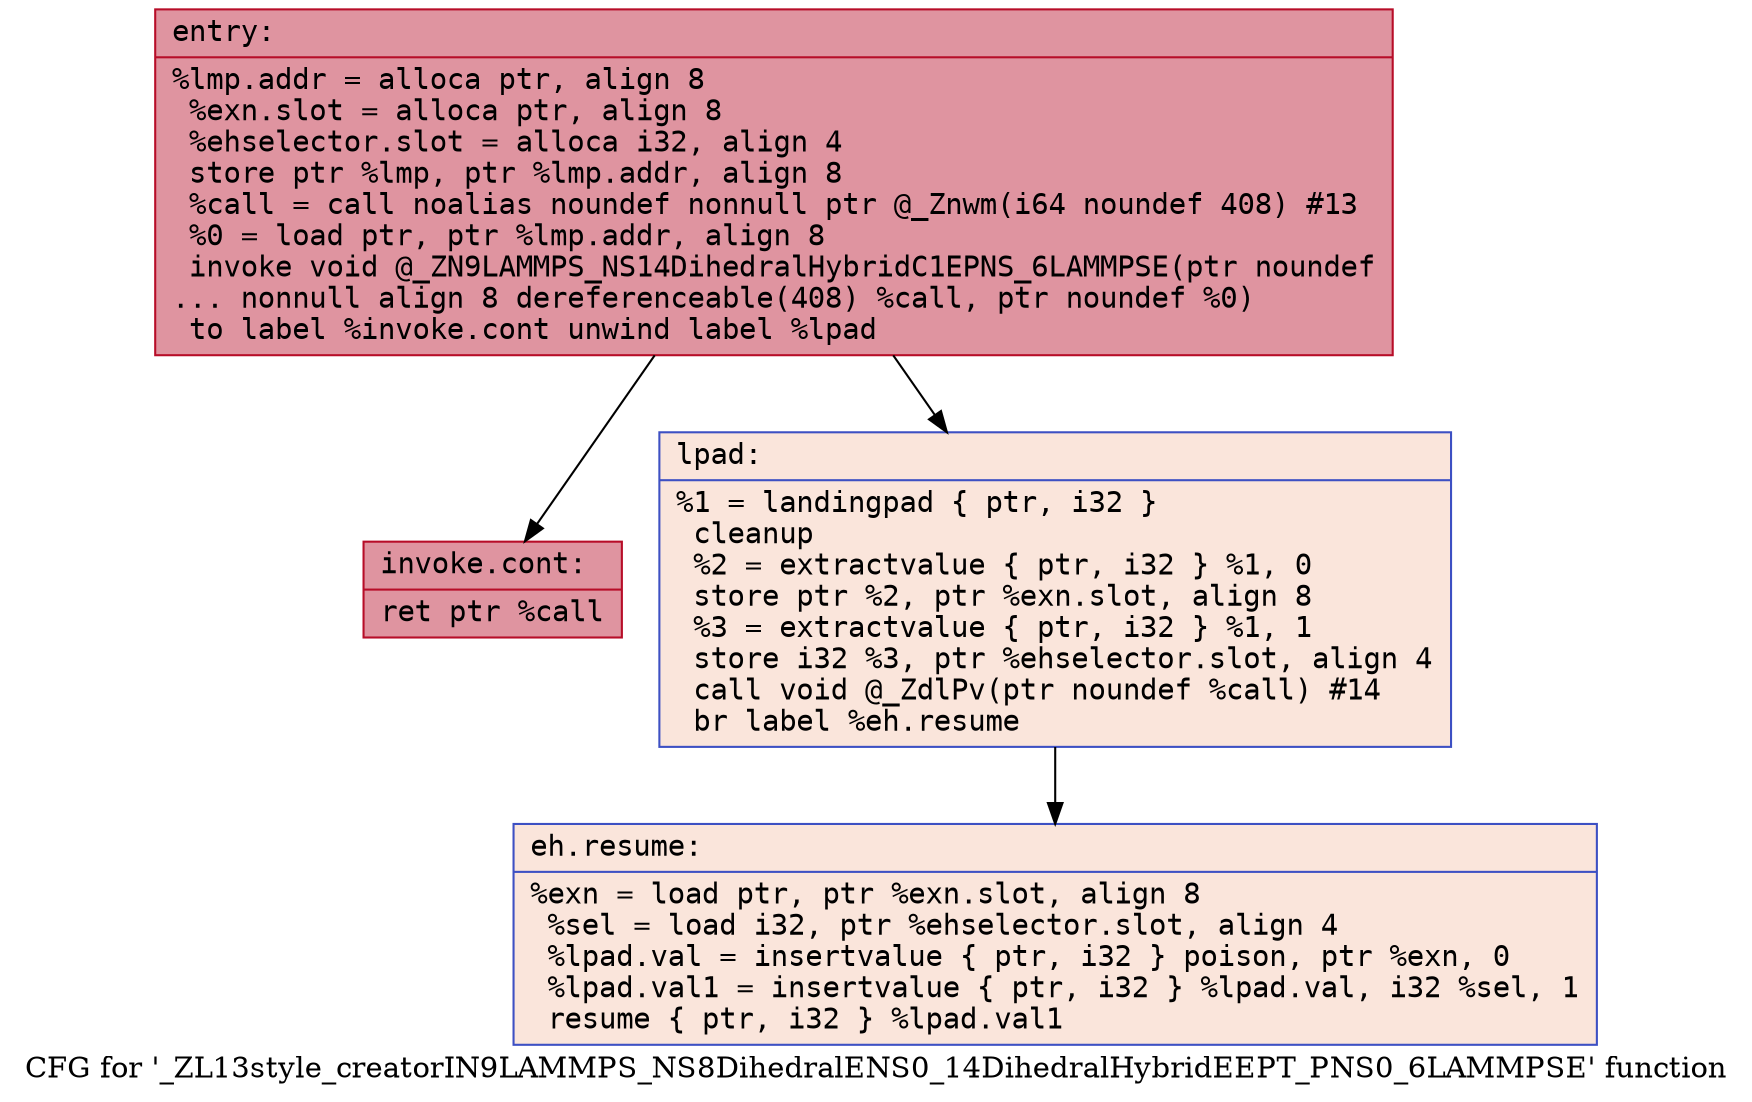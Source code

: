 digraph "CFG for '_ZL13style_creatorIN9LAMMPS_NS8DihedralENS0_14DihedralHybridEEPT_PNS0_6LAMMPSE' function" {
	label="CFG for '_ZL13style_creatorIN9LAMMPS_NS8DihedralENS0_14DihedralHybridEEPT_PNS0_6LAMMPSE' function";

	Node0x563a5e01ab60 [shape=record,color="#b70d28ff", style=filled, fillcolor="#b70d2870" fontname="Courier",label="{entry:\l|  %lmp.addr = alloca ptr, align 8\l  %exn.slot = alloca ptr, align 8\l  %ehselector.slot = alloca i32, align 4\l  store ptr %lmp, ptr %lmp.addr, align 8\l  %call = call noalias noundef nonnull ptr @_Znwm(i64 noundef 408) #13\l  %0 = load ptr, ptr %lmp.addr, align 8\l  invoke void @_ZN9LAMMPS_NS14DihedralHybridC1EPNS_6LAMMPSE(ptr noundef\l... nonnull align 8 dereferenceable(408) %call, ptr noundef %0)\l          to label %invoke.cont unwind label %lpad\l}"];
	Node0x563a5e01ab60 -> Node0x563a5e01afa0[tooltip="entry -> invoke.cont\nProbability 100.00%" ];
	Node0x563a5e01ab60 -> Node0x563a5e01b020[tooltip="entry -> lpad\nProbability 0.00%" ];
	Node0x563a5e01afa0 [shape=record,color="#b70d28ff", style=filled, fillcolor="#b70d2870" fontname="Courier",label="{invoke.cont:\l|  ret ptr %call\l}"];
	Node0x563a5e01b020 [shape=record,color="#3d50c3ff", style=filled, fillcolor="#f4c5ad70" fontname="Courier",label="{lpad:\l|  %1 = landingpad \{ ptr, i32 \}\l          cleanup\l  %2 = extractvalue \{ ptr, i32 \} %1, 0\l  store ptr %2, ptr %exn.slot, align 8\l  %3 = extractvalue \{ ptr, i32 \} %1, 1\l  store i32 %3, ptr %ehselector.slot, align 4\l  call void @_ZdlPv(ptr noundef %call) #14\l  br label %eh.resume\l}"];
	Node0x563a5e01b020 -> Node0x563a5e01b6c0[tooltip="lpad -> eh.resume\nProbability 100.00%" ];
	Node0x563a5e01b6c0 [shape=record,color="#3d50c3ff", style=filled, fillcolor="#f4c5ad70" fontname="Courier",label="{eh.resume:\l|  %exn = load ptr, ptr %exn.slot, align 8\l  %sel = load i32, ptr %ehselector.slot, align 4\l  %lpad.val = insertvalue \{ ptr, i32 \} poison, ptr %exn, 0\l  %lpad.val1 = insertvalue \{ ptr, i32 \} %lpad.val, i32 %sel, 1\l  resume \{ ptr, i32 \} %lpad.val1\l}"];
}
